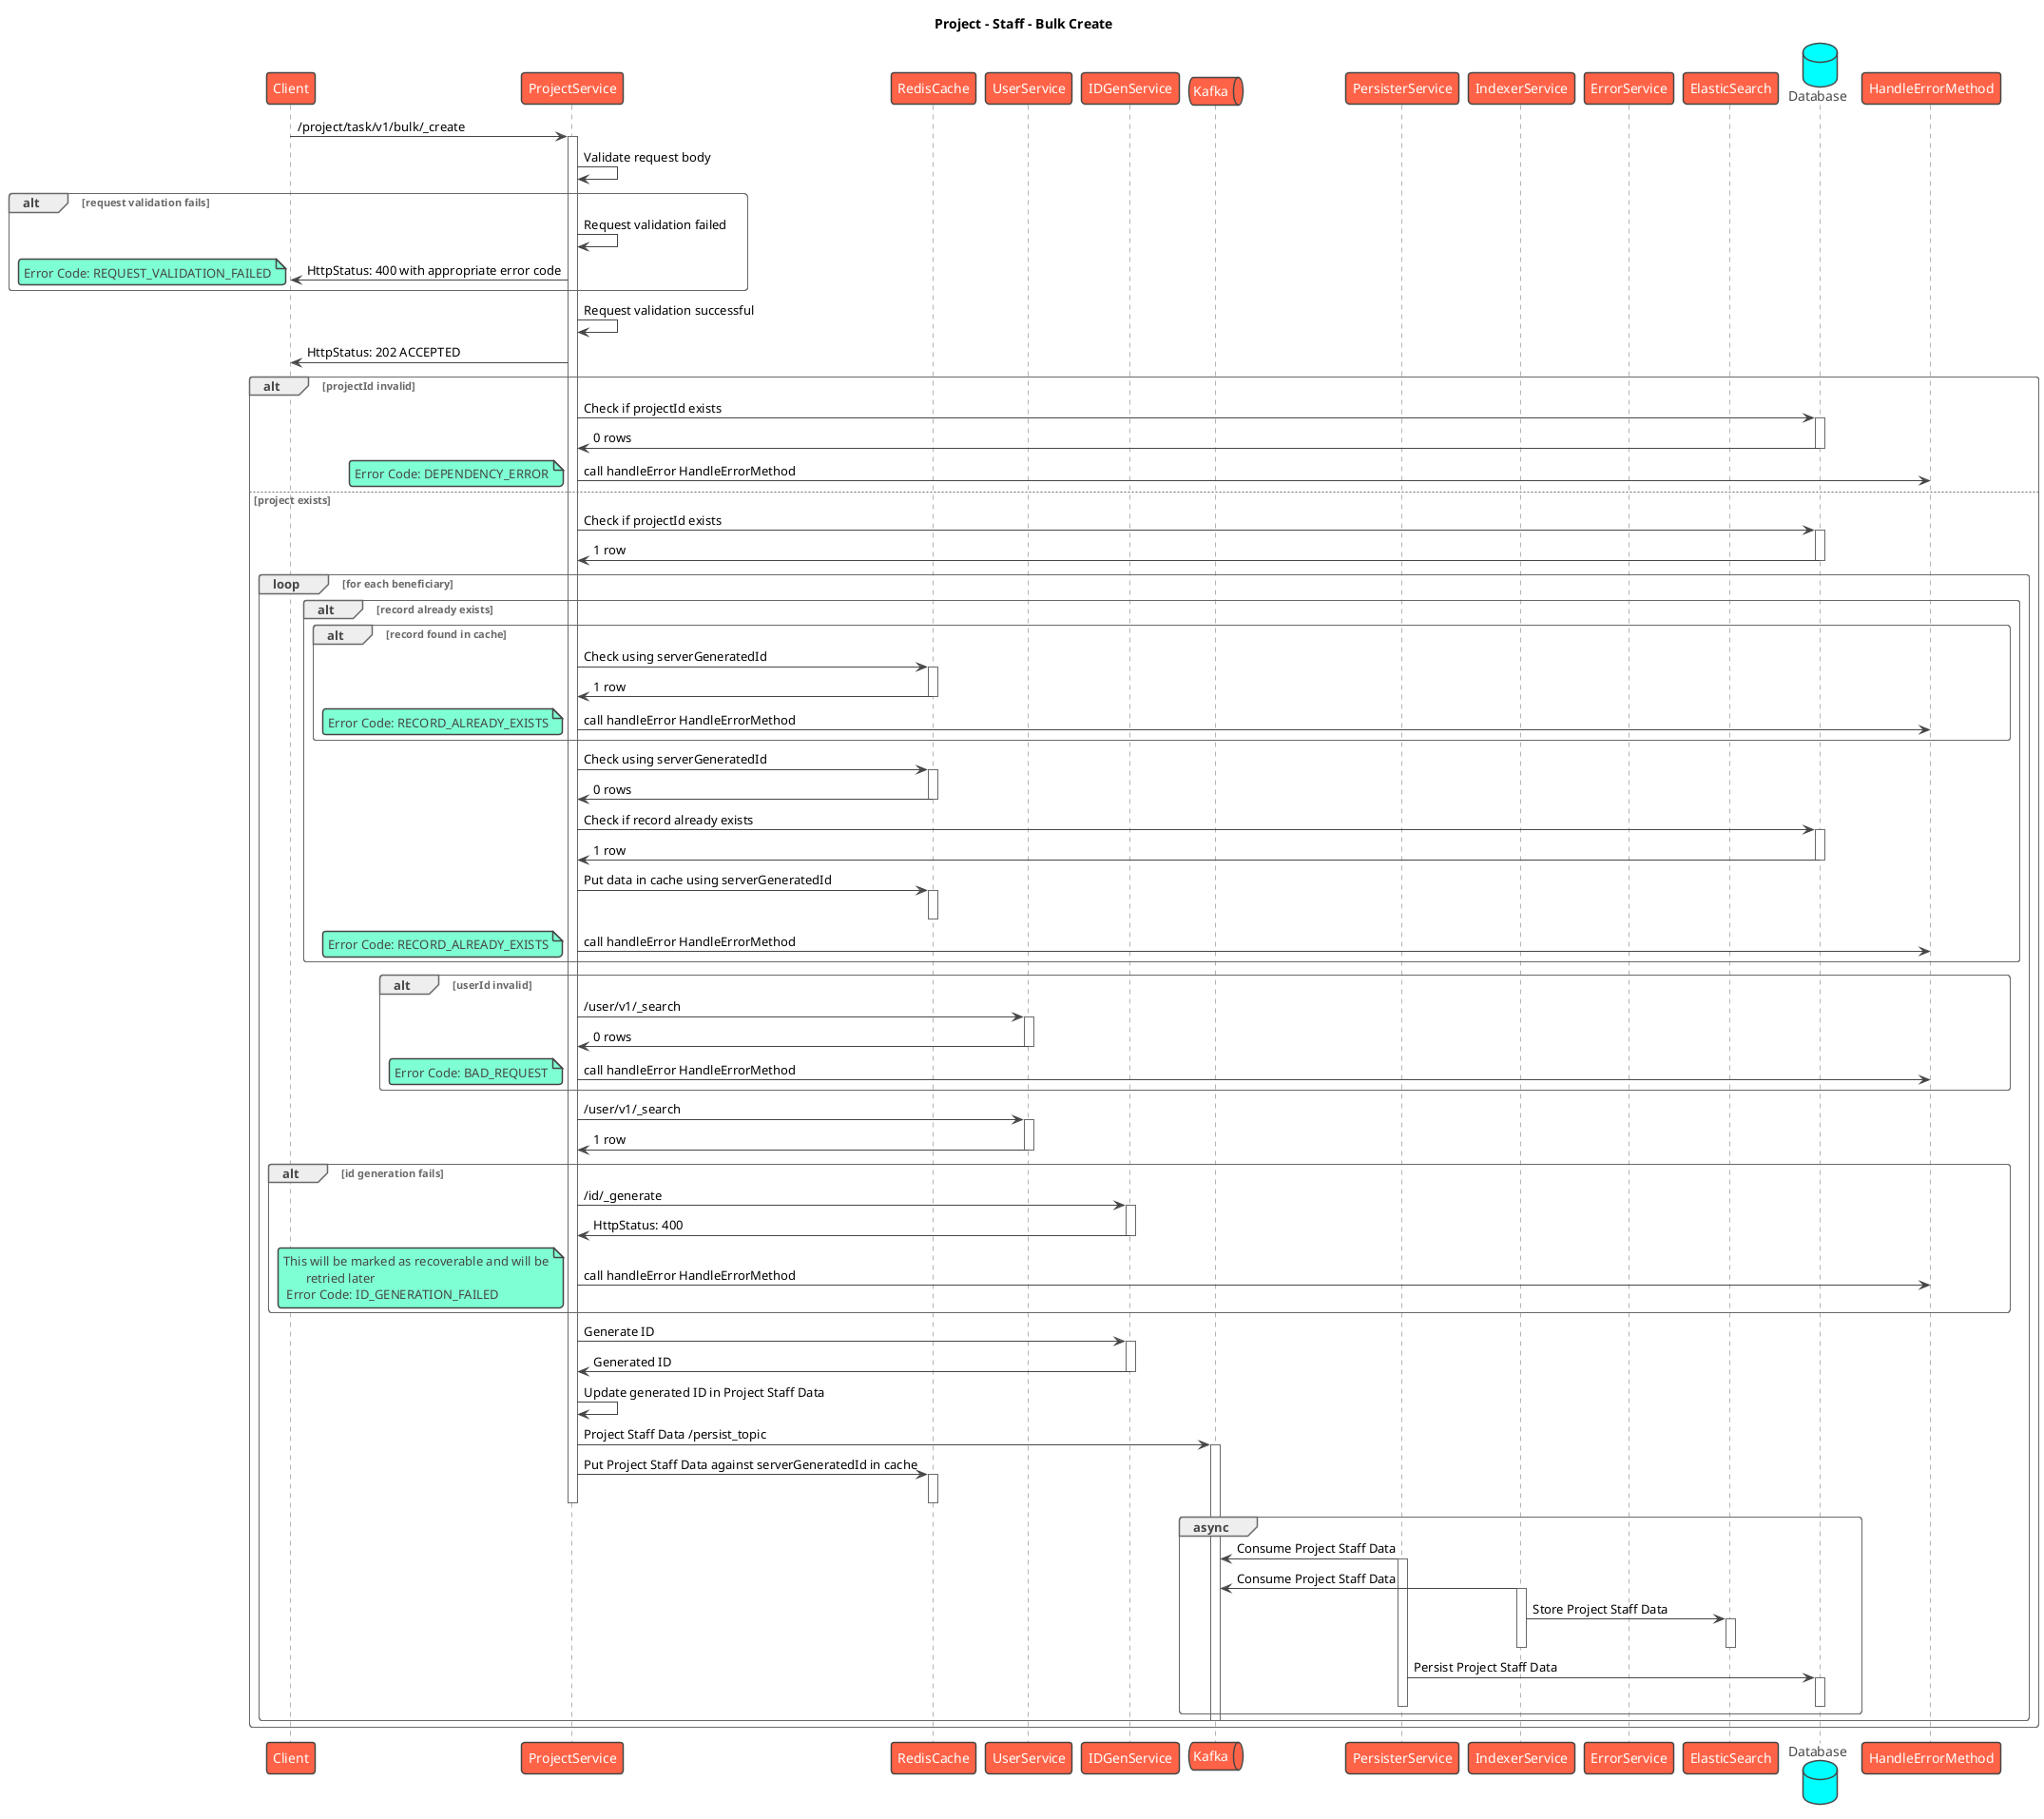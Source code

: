 @startuml
title Project - Staff - Bulk Create
!theme vibrant
participant Client as c
participant ProjectService as s
participant RedisCache as rc
participant UserService as s2
participant IDGenService as idgen
queue Kafka as k
participant PersisterService as prs
participant IndexerService as idx
participant ErrorService as es
participant ElasticSearch as el
database Database as db
participant HandleErrorMethod as he
c -> s : /project/task/v1/bulk/_create
activate s
s -> s: Validate request body
alt request validation fails
    s -> s: Request validation failed
    s -> c: HttpStatus: 400 with appropriate error code
    note left
        Error Code: REQUEST_VALIDATION_FAILED
    end note
end
s -> s: Request validation successful
s -> c: HttpStatus: 202 ACCEPTED
alt projectId invalid
    s -> db: Check if projectId exists
    activate db
    db -> s: 0 rows
    deactivate db
    s -> he: call handleError HandleErrorMethod
    note left
        Error Code: DEPENDENCY_ERROR
    end note

else project exists
s -> db: Check if projectId exists
activate db
db -> s: 1 row
deactivate db

loop for each beneficiary
alt record already exists
    alt record found in cache
      s -> rc: Check using serverGeneratedId
      activate rc
      rc -> s: 1 row
      deactivate rc
      s -> he: call handleError HandleErrorMethod
      note left
          Error Code: RECORD_ALREADY_EXISTS
      end note
    end
    s -> rc: Check using serverGeneratedId
    activate rc
    rc -> s: 0 rows
    deactivate rc
    s -> db: Check if record already exists
    activate db
    db -> s: 1 row
    deactivate db
    s -> rc: Put data in cache using serverGeneratedId
    activate rc
    deactivate rc
    s -> he: call handleError HandleErrorMethod
    note left
        Error Code: RECORD_ALREADY_EXISTS
    end note
end
alt userId invalid
    s -> s2: /user/v1/_search
    activate s2
    s2 -> s: 0 rows
    deactivate s2
    s -> he: call handleError HandleErrorMethod
    note left
        Error Code: BAD_REQUEST
    end note
end
s -> s2: /user/v1/_search
activate s2
s2 -> s: 1 row
deactivate s2
alt id generation fails
    s -> idgen: /id/_generate
    activate idgen
    idgen -> s: HttpStatus: 400
    deactivate idgen
    s -> he: call handleError HandleErrorMethod
    note left
     This will be marked as recoverable and will be
            retried later
      Error Code: ID_GENERATION_FAILED
    end note
end
s -> idgen: Generate ID
activate idgen
idgen -> s: Generated ID
deactivate idgen
s -> s: Update generated ID in Project Staff Data
s -> k: Project Staff Data /persist_topic
activate k
s -> rc: Put Project Staff Data against serverGeneratedId in cache
activate rc
deactivate rc

deactivate s
group async
    prs -> k: Consume Project Staff Data
    activate prs
    idx -> k: Consume Project Staff Data
    activate idx
    idx -> el: Store Project Staff Data
    activate el
    deactivate el
    deactivate idx
    prs -> db: Persist Project Staff Data
    activate db
    deactivate db
    deactivate prs
end
deactivate k
end
end
@enduml